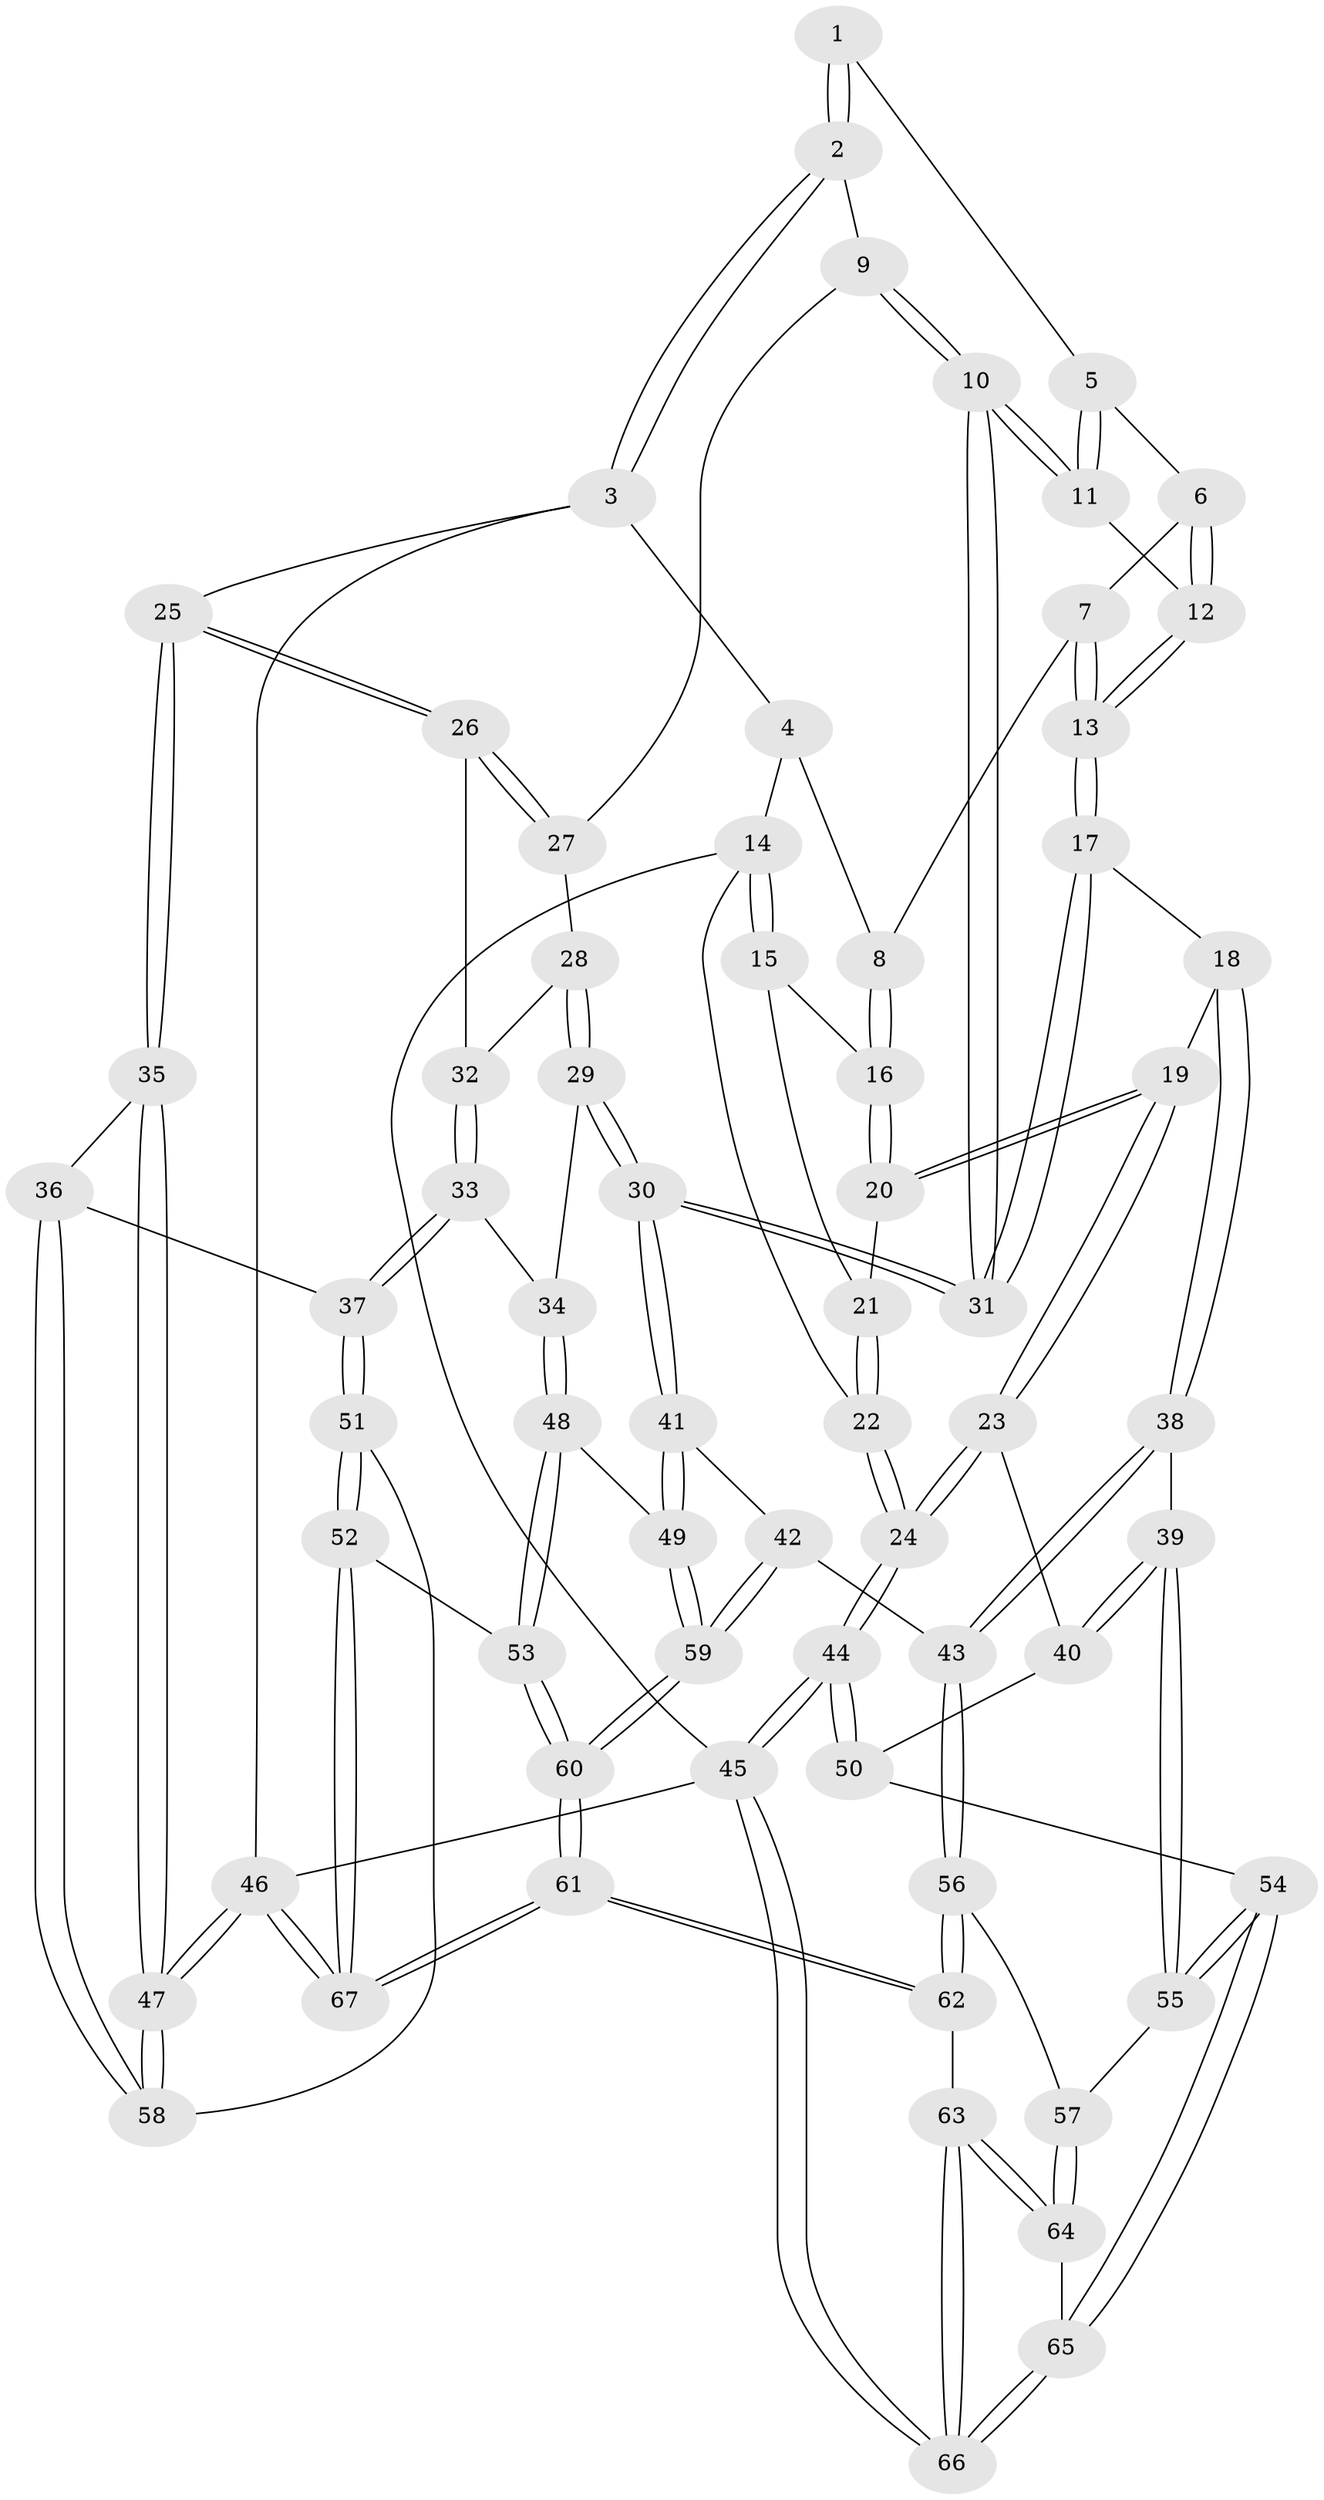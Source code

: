 // Generated by graph-tools (version 1.1) at 2025/11/02/27/25 16:11:58]
// undirected, 67 vertices, 164 edges
graph export_dot {
graph [start="1"]
  node [color=gray90,style=filled];
  1 [pos="+0.6682049272445513+0"];
  2 [pos="+0.9575874612061653+0"];
  3 [pos="+1+0"];
  4 [pos="+0.27484553505538156+0"];
  5 [pos="+0.48743682923080905+0.15080326611476827"];
  6 [pos="+0.41593318290088566+0.177401222779642"];
  7 [pos="+0.23976557114919783+0.14511478545525436"];
  8 [pos="+0.21919909952165786+0.1369341063534195"];
  9 [pos="+0.7586484017513022+0.2754788156899637"];
  10 [pos="+0.6131486671608684+0.3690847429112242"];
  11 [pos="+0.59024489148431+0.33524042888271455"];
  12 [pos="+0.41184795578126665+0.2744946747009889"];
  13 [pos="+0.38157056494761105+0.409979220761772"];
  14 [pos="+0+0"];
  15 [pos="+0.06115749529834998+0.0933134103282709"];
  16 [pos="+0.21914399983325036+0.13697223984643622"];
  17 [pos="+0.38279071074434984+0.4462022292775935"];
  18 [pos="+0.3611851474117878+0.45806299459414146"];
  19 [pos="+0.20441417996355626+0.40633958249405117"];
  20 [pos="+0.16008112365447466+0.24824137608040467"];
  21 [pos="+0+0.2880612426113401"];
  22 [pos="+0+0.3509926536599652"];
  23 [pos="+0.021095998056235375+0.5557487388076058"];
  24 [pos="+0+0.518163274339212"];
  25 [pos="+1+0.4163127770474038"];
  26 [pos="+1+0.441902569255726"];
  27 [pos="+0.7989653856360428+0.33927979291776605"];
  28 [pos="+0.830684774459757+0.49351501417492805"];
  29 [pos="+0.7305505640577719+0.5947208421185263"];
  30 [pos="+0.6484602313195518+0.6101954043751214"];
  31 [pos="+0.5714414539218408+0.4584567379921067"];
  32 [pos="+0.9196489307584681+0.48928399730486366"];
  33 [pos="+0.9054117073148406+0.6599965114620974"];
  34 [pos="+0.8735430761412007+0.6594952648278025"];
  35 [pos="+1+0.6339760338801093"];
  36 [pos="+1+0.6601635077884899"];
  37 [pos="+0.9625847291305799+0.6787693317118564"];
  38 [pos="+0.33714765180409034+0.5459835693926919"];
  39 [pos="+0.17416273287627426+0.6716294890066441"];
  40 [pos="+0.0321580241823214+0.5661542342966289"];
  41 [pos="+0.6429543424488094+0.6254110693768706"];
  42 [pos="+0.5094023153832948+0.7201794589726076"];
  43 [pos="+0.44107474690400844+0.7420430405700372"];
  44 [pos="+0+1"];
  45 [pos="+0+1"];
  46 [pos="+1+1"];
  47 [pos="+1+1"];
  48 [pos="+0.8179196970813483+0.8268603706308423"];
  49 [pos="+0.711559679702426+0.7822031078073891"];
  50 [pos="+0.03313862903306265+0.7664777255833444"];
  51 [pos="+0.8872350620259998+0.8688940581104789"];
  52 [pos="+0.8688195227819984+0.8738632540303631"];
  53 [pos="+0.8414241519927167+0.8504125871868362"];
  54 [pos="+0.17555031936466536+0.8193249071347302"];
  55 [pos="+0.19774763546595414+0.7441424328454543"];
  56 [pos="+0.4410342077978709+0.7420882871338678"];
  57 [pos="+0.4237094130628238+0.7496816104520417"];
  58 [pos="+0.9196062322101956+0.8741271668424558"];
  59 [pos="+0.6240770335484397+0.9523034905533787"];
  60 [pos="+0.6226972604962006+0.9608660169761358"];
  61 [pos="+0.5701503233146267+1"];
  62 [pos="+0.550023354696627+1"];
  63 [pos="+0.48615781574318734+1"];
  64 [pos="+0.3357754281059283+0.9056369152061858"];
  65 [pos="+0.17123112319150238+0.8519751762417185"];
  66 [pos="+0+1"];
  67 [pos="+0.7325820024648471+1"];
  1 -- 2;
  1 -- 2;
  1 -- 5;
  2 -- 3;
  2 -- 3;
  2 -- 9;
  3 -- 4;
  3 -- 25;
  3 -- 46;
  4 -- 8;
  4 -- 14;
  5 -- 6;
  5 -- 11;
  5 -- 11;
  6 -- 7;
  6 -- 12;
  6 -- 12;
  7 -- 8;
  7 -- 13;
  7 -- 13;
  8 -- 16;
  8 -- 16;
  9 -- 10;
  9 -- 10;
  9 -- 27;
  10 -- 11;
  10 -- 11;
  10 -- 31;
  10 -- 31;
  11 -- 12;
  12 -- 13;
  12 -- 13;
  13 -- 17;
  13 -- 17;
  14 -- 15;
  14 -- 15;
  14 -- 22;
  14 -- 45;
  15 -- 16;
  15 -- 21;
  16 -- 20;
  16 -- 20;
  17 -- 18;
  17 -- 31;
  17 -- 31;
  18 -- 19;
  18 -- 38;
  18 -- 38;
  19 -- 20;
  19 -- 20;
  19 -- 23;
  19 -- 23;
  20 -- 21;
  21 -- 22;
  21 -- 22;
  22 -- 24;
  22 -- 24;
  23 -- 24;
  23 -- 24;
  23 -- 40;
  24 -- 44;
  24 -- 44;
  25 -- 26;
  25 -- 26;
  25 -- 35;
  25 -- 35;
  26 -- 27;
  26 -- 27;
  26 -- 32;
  27 -- 28;
  28 -- 29;
  28 -- 29;
  28 -- 32;
  29 -- 30;
  29 -- 30;
  29 -- 34;
  30 -- 31;
  30 -- 31;
  30 -- 41;
  30 -- 41;
  32 -- 33;
  32 -- 33;
  33 -- 34;
  33 -- 37;
  33 -- 37;
  34 -- 48;
  34 -- 48;
  35 -- 36;
  35 -- 47;
  35 -- 47;
  36 -- 37;
  36 -- 58;
  36 -- 58;
  37 -- 51;
  37 -- 51;
  38 -- 39;
  38 -- 43;
  38 -- 43;
  39 -- 40;
  39 -- 40;
  39 -- 55;
  39 -- 55;
  40 -- 50;
  41 -- 42;
  41 -- 49;
  41 -- 49;
  42 -- 43;
  42 -- 59;
  42 -- 59;
  43 -- 56;
  43 -- 56;
  44 -- 45;
  44 -- 45;
  44 -- 50;
  44 -- 50;
  45 -- 66;
  45 -- 66;
  45 -- 46;
  46 -- 47;
  46 -- 47;
  46 -- 67;
  46 -- 67;
  47 -- 58;
  47 -- 58;
  48 -- 49;
  48 -- 53;
  48 -- 53;
  49 -- 59;
  49 -- 59;
  50 -- 54;
  51 -- 52;
  51 -- 52;
  51 -- 58;
  52 -- 53;
  52 -- 67;
  52 -- 67;
  53 -- 60;
  53 -- 60;
  54 -- 55;
  54 -- 55;
  54 -- 65;
  54 -- 65;
  55 -- 57;
  56 -- 57;
  56 -- 62;
  56 -- 62;
  57 -- 64;
  57 -- 64;
  59 -- 60;
  59 -- 60;
  60 -- 61;
  60 -- 61;
  61 -- 62;
  61 -- 62;
  61 -- 67;
  61 -- 67;
  62 -- 63;
  63 -- 64;
  63 -- 64;
  63 -- 66;
  63 -- 66;
  64 -- 65;
  65 -- 66;
  65 -- 66;
}
